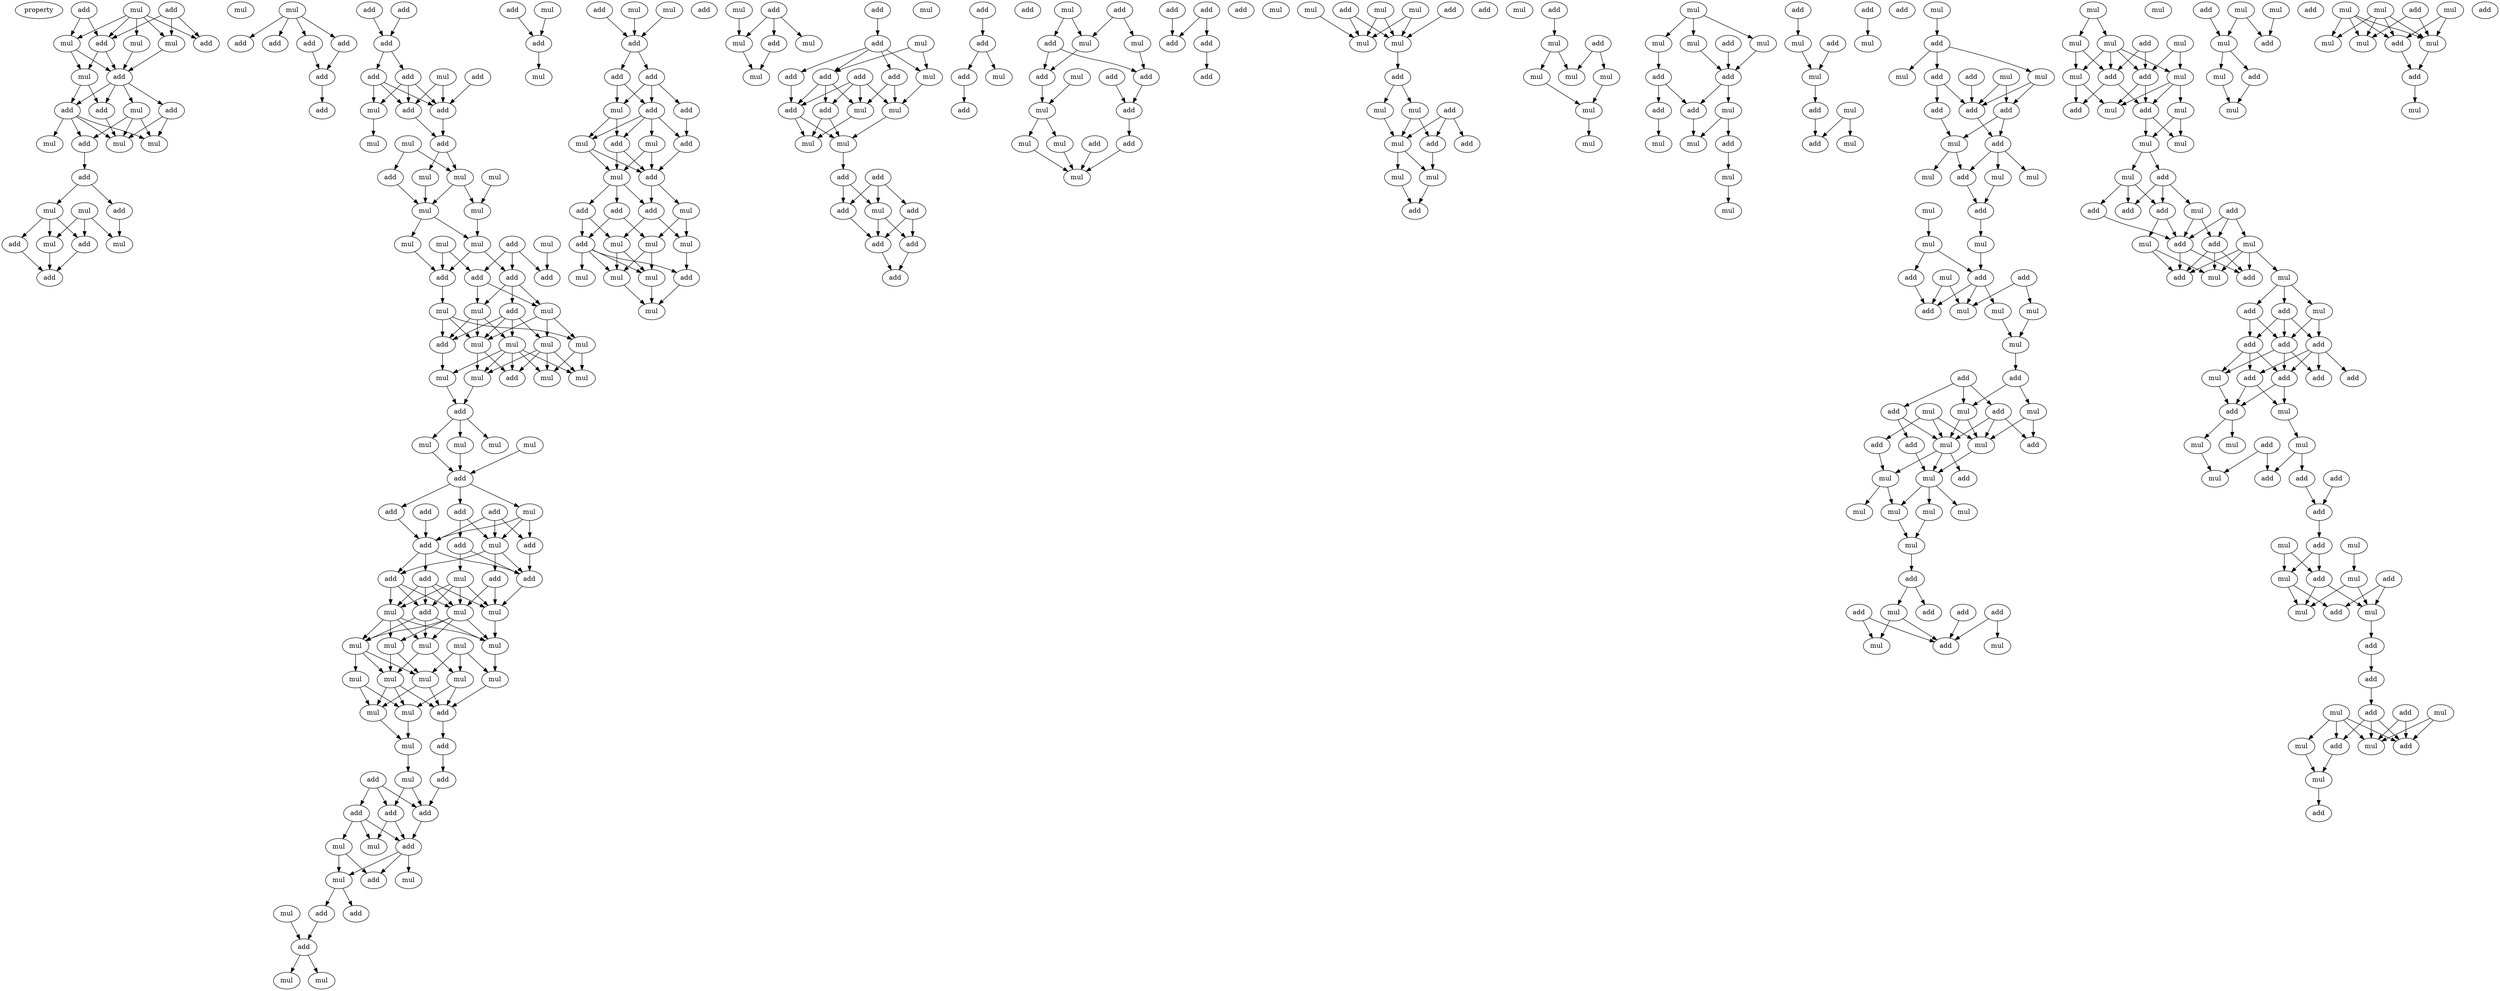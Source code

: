 digraph {
    node [fontcolor=black]
    property [mul=2,lf=1.6]
    0 [ label = add ];
    1 [ label = add ];
    2 [ label = mul ];
    3 [ label = add ];
    4 [ label = add ];
    5 [ label = mul ];
    6 [ label = mul ];
    7 [ label = mul ];
    8 [ label = mul ];
    9 [ label = add ];
    10 [ label = mul ];
    11 [ label = add ];
    12 [ label = add ];
    13 [ label = add ];
    14 [ label = mul ];
    15 [ label = mul ];
    16 [ label = mul ];
    17 [ label = mul ];
    18 [ label = add ];
    19 [ label = add ];
    20 [ label = mul ];
    21 [ label = add ];
    22 [ label = mul ];
    23 [ label = mul ];
    24 [ label = add ];
    25 [ label = mul ];
    26 [ label = add ];
    27 [ label = add ];
    28 [ label = mul ];
    29 [ label = add ];
    30 [ label = add ];
    31 [ label = add ];
    32 [ label = add ];
    33 [ label = add ];
    34 [ label = add ];
    35 [ label = add ];
    36 [ label = add ];
    37 [ label = add ];
    38 [ label = add ];
    39 [ label = add ];
    40 [ label = mul ];
    41 [ label = add ];
    42 [ label = mul ];
    43 [ label = add ];
    44 [ label = add ];
    45 [ label = add ];
    46 [ label = mul ];
    47 [ label = mul ];
    48 [ label = mul ];
    49 [ label = mul ];
    50 [ label = mul ];
    51 [ label = add ];
    52 [ label = mul ];
    53 [ label = mul ];
    54 [ label = mul ];
    55 [ label = mul ];
    56 [ label = mul ];
    57 [ label = mul ];
    58 [ label = add ];
    59 [ label = add ];
    60 [ label = add ];
    61 [ label = add ];
    62 [ label = add ];
    63 [ label = mul ];
    64 [ label = mul ];
    65 [ label = add ];
    66 [ label = mul ];
    67 [ label = mul ];
    68 [ label = mul ];
    69 [ label = mul ];
    70 [ label = mul ];
    71 [ label = add ];
    72 [ label = add ];
    73 [ label = mul ];
    74 [ label = mul ];
    75 [ label = mul ];
    76 [ label = mul ];
    77 [ label = add ];
    78 [ label = mul ];
    79 [ label = mul ];
    80 [ label = mul ];
    81 [ label = mul ];
    82 [ label = add ];
    83 [ label = add ];
    84 [ label = add ];
    85 [ label = add ];
    86 [ label = add ];
    87 [ label = mul ];
    88 [ label = add ];
    89 [ label = add ];
    90 [ label = add ];
    91 [ label = mul ];
    92 [ label = add ];
    93 [ label = add ];
    94 [ label = add ];
    95 [ label = add ];
    96 [ label = mul ];
    97 [ label = mul ];
    98 [ label = add ];
    99 [ label = mul ];
    100 [ label = mul ];
    101 [ label = mul ];
    102 [ label = mul ];
    103 [ label = mul ];
    104 [ label = mul ];
    105 [ label = mul ];
    106 [ label = mul ];
    107 [ label = mul ];
    108 [ label = mul ];
    109 [ label = mul ];
    110 [ label = mul ];
    111 [ label = mul ];
    112 [ label = mul ];
    113 [ label = add ];
    114 [ label = mul ];
    115 [ label = add ];
    116 [ label = add ];
    117 [ label = mul ];
    118 [ label = add ];
    119 [ label = add ];
    120 [ label = add ];
    121 [ label = add ];
    122 [ label = mul ];
    123 [ label = add ];
    124 [ label = mul ];
    125 [ label = mul ];
    126 [ label = add ];
    127 [ label = mul ];
    128 [ label = add ];
    129 [ label = mul ];
    130 [ label = add ];
    131 [ label = add ];
    132 [ label = mul ];
    133 [ label = add ];
    134 [ label = mul ];
    135 [ label = mul ];
    136 [ label = add ];
    137 [ label = mul ];
    138 [ label = add ];
    139 [ label = mul ];
    140 [ label = add ];
    141 [ label = mul ];
    142 [ label = add ];
    143 [ label = add ];
    144 [ label = add ];
    145 [ label = add ];
    146 [ label = add ];
    147 [ label = mul ];
    148 [ label = add ];
    149 [ label = add ];
    150 [ label = mul ];
    151 [ label = mul ];
    152 [ label = add ];
    153 [ label = mul ];
    154 [ label = add ];
    155 [ label = add ];
    156 [ label = mul ];
    157 [ label = add ];
    158 [ label = mul ];
    159 [ label = mul ];
    160 [ label = add ];
    161 [ label = mul ];
    162 [ label = mul ];
    163 [ label = add ];
    164 [ label = mul ];
    165 [ label = mul ];
    166 [ label = mul ];
    167 [ label = mul ];
    168 [ label = add ];
    169 [ label = add ];
    170 [ label = mul ];
    171 [ label = mul ];
    172 [ label = mul ];
    173 [ label = add ];
    174 [ label = mul ];
    175 [ label = add ];
    176 [ label = add ];
    177 [ label = add ];
    178 [ label = add ];
    179 [ label = mul ];
    180 [ label = add ];
    181 [ label = add ];
    182 [ label = mul ];
    183 [ label = mul ];
    184 [ label = add ];
    185 [ label = mul ];
    186 [ label = mul ];
    187 [ label = add ];
    188 [ label = add ];
    189 [ label = mul ];
    190 [ label = mul ];
    191 [ label = add ];
    192 [ label = add ];
    193 [ label = add ];
    194 [ label = add ];
    195 [ label = add ];
    196 [ label = add ];
    197 [ label = add ];
    198 [ label = add ];
    199 [ label = add ];
    200 [ label = mul ];
    201 [ label = add ];
    202 [ label = add ];
    203 [ label = mul ];
    204 [ label = add ];
    205 [ label = mul ];
    206 [ label = mul ];
    207 [ label = add ];
    208 [ label = add ];
    209 [ label = mul ];
    210 [ label = add ];
    211 [ label = mul ];
    212 [ label = add ];
    213 [ label = mul ];
    214 [ label = mul ];
    215 [ label = add ];
    216 [ label = add ];
    217 [ label = mul ];
    218 [ label = add ];
    219 [ label = add ];
    220 [ label = add ];
    221 [ label = add ];
    222 [ label = add ];
    223 [ label = add ];
    224 [ label = mul ];
    225 [ label = add ];
    226 [ label = mul ];
    227 [ label = add ];
    228 [ label = mul ];
    229 [ label = mul ];
    230 [ label = mul ];
    231 [ label = mul ];
    232 [ label = add ];
    233 [ label = mul ];
    234 [ label = mul ];
    235 [ label = add ];
    236 [ label = add ];
    237 [ label = add ];
    238 [ label = add ];
    239 [ label = mul ];
    240 [ label = mul ];
    241 [ label = mul ];
    242 [ label = mul ];
    243 [ label = add ];
    244 [ label = add ];
    245 [ label = mul ];
    246 [ label = add ];
    247 [ label = mul ];
    248 [ label = mul ];
    249 [ label = mul ];
    250 [ label = mul ];
    251 [ label = mul ];
    252 [ label = mul ];
    253 [ label = add ];
    254 [ label = mul ];
    255 [ label = mul ];
    256 [ label = mul ];
    257 [ label = add ];
    258 [ label = add ];
    259 [ label = add ];
    260 [ label = mul ];
    261 [ label = add ];
    262 [ label = add ];
    263 [ label = mul ];
    264 [ label = mul ];
    265 [ label = mul ];
    266 [ label = add ];
    267 [ label = mul ];
    268 [ label = add ];
    269 [ label = mul ];
    270 [ label = mul ];
    271 [ label = add ];
    272 [ label = add ];
    273 [ label = mul ];
    274 [ label = add ];
    275 [ label = mul ];
    276 [ label = add ];
    277 [ label = mul ];
    278 [ label = mul ];
    279 [ label = add ];
    280 [ label = mul ];
    281 [ label = add ];
    282 [ label = mul ];
    283 [ label = add ];
    284 [ label = mul ];
    285 [ label = add ];
    286 [ label = add ];
    287 [ label = add ];
    288 [ label = add ];
    289 [ label = mul ];
    290 [ label = add ];
    291 [ label = mul ];
    292 [ label = mul ];
    293 [ label = mul ];
    294 [ label = mul ];
    295 [ label = add ];
    296 [ label = mul ];
    297 [ label = mul ];
    298 [ label = add ];
    299 [ label = add ];
    300 [ label = add ];
    301 [ label = mul ];
    302 [ label = add ];
    303 [ label = mul ];
    304 [ label = mul ];
    305 [ label = mul ];
    306 [ label = mul ];
    307 [ label = add ];
    308 [ label = add ];
    309 [ label = add ];
    310 [ label = mul ];
    311 [ label = mul ];
    312 [ label = add ];
    313 [ label = mul ];
    314 [ label = add ];
    315 [ label = mul ];
    316 [ label = add ];
    317 [ label = add ];
    318 [ label = mul ];
    319 [ label = mul ];
    320 [ label = mul ];
    321 [ label = add ];
    322 [ label = mul ];
    323 [ label = mul ];
    324 [ label = mul ];
    325 [ label = mul ];
    326 [ label = mul ];
    327 [ label = add ];
    328 [ label = add ];
    329 [ label = add ];
    330 [ label = mul ];
    331 [ label = add ];
    332 [ label = add ];
    333 [ label = mul ];
    334 [ label = mul ];
    335 [ label = add ];
    336 [ label = mul ];
    337 [ label = mul ];
    338 [ label = mul ];
    339 [ label = add ];
    340 [ label = mul ];
    341 [ label = mul ];
    342 [ label = add ];
    343 [ label = add ];
    344 [ label = mul ];
    345 [ label = mul ];
    346 [ label = add ];
    347 [ label = mul ];
    348 [ label = add ];
    349 [ label = mul ];
    350 [ label = mul ];
    351 [ label = mul ];
    352 [ label = mul ];
    353 [ label = add ];
    354 [ label = add ];
    355 [ label = add ];
    356 [ label = mul ];
    357 [ label = add ];
    358 [ label = add ];
    359 [ label = add ];
    360 [ label = mul ];
    361 [ label = add ];
    362 [ label = mul ];
    363 [ label = add ];
    364 [ label = add ];
    365 [ label = mul ];
    366 [ label = mul ];
    367 [ label = add ];
    368 [ label = mul ];
    369 [ label = add ];
    370 [ label = add ];
    371 [ label = add ];
    372 [ label = add ];
    373 [ label = add ];
    374 [ label = add ];
    375 [ label = add ];
    376 [ label = mul ];
    377 [ label = add ];
    378 [ label = add ];
    379 [ label = mul ];
    380 [ label = mul ];
    381 [ label = add ];
    382 [ label = mul ];
    383 [ label = mul ];
    384 [ label = add ];
    385 [ label = add ];
    386 [ label = add ];
    387 [ label = mul ];
    388 [ label = add ];
    389 [ label = mul ];
    390 [ label = mul ];
    391 [ label = add ];
    392 [ label = mul ];
    393 [ label = add ];
    394 [ label = add ];
    395 [ label = mul ];
    396 [ label = mul ];
    397 [ label = mul ];
    398 [ label = add ];
    399 [ label = add ];
    400 [ label = add ];
    401 [ label = add ];
    402 [ label = mul ];
    403 [ label = mul ];
    404 [ label = add ];
    405 [ label = add ];
    406 [ label = mul ];
    407 [ label = add ];
    408 [ label = mul ];
    409 [ label = mul ];
    410 [ label = add ];
    411 [ label = add ];
    412 [ label = mul ];
    413 [ label = mul ];
    414 [ label = add ];
    415 [ label = add ];
    416 [ label = mul ];
    417 [ label = mul ];
    418 [ label = add ];
    419 [ label = mul ];
    420 [ label = mul ];
    421 [ label = add ];
    422 [ label = mul ];
    423 [ label = add ];
    424 [ label = mul ];
    425 [ label = mul ];
    426 [ label = mul ];
    427 [ label = add ];
    428 [ label = mul ];
    429 [ label = add ];
    430 [ label = mul ];
    0 -> 3 [ name = 0 ];
    0 -> 6 [ name = 1 ];
    1 -> 3 [ name = 2 ];
    1 -> 4 [ name = 3 ];
    1 -> 5 [ name = 4 ];
    2 -> 3 [ name = 5 ];
    2 -> 4 [ name = 6 ];
    2 -> 5 [ name = 7 ];
    2 -> 6 [ name = 8 ];
    2 -> 7 [ name = 9 ];
    3 -> 8 [ name = 10 ];
    3 -> 9 [ name = 11 ];
    5 -> 9 [ name = 12 ];
    6 -> 8 [ name = 13 ];
    6 -> 9 [ name = 14 ];
    7 -> 9 [ name = 15 ];
    8 -> 11 [ name = 16 ];
    8 -> 12 [ name = 17 ];
    9 -> 10 [ name = 18 ];
    9 -> 11 [ name = 19 ];
    9 -> 12 [ name = 20 ];
    9 -> 13 [ name = 21 ];
    10 -> 14 [ name = 22 ];
    10 -> 16 [ name = 23 ];
    10 -> 18 [ name = 24 ];
    11 -> 14 [ name = 25 ];
    11 -> 16 [ name = 26 ];
    11 -> 17 [ name = 27 ];
    11 -> 18 [ name = 28 ];
    12 -> 14 [ name = 29 ];
    13 -> 14 [ name = 30 ];
    13 -> 16 [ name = 31 ];
    18 -> 19 [ name = 32 ];
    19 -> 21 [ name = 33 ];
    19 -> 22 [ name = 34 ];
    20 -> 23 [ name = 35 ];
    20 -> 25 [ name = 36 ];
    20 -> 26 [ name = 37 ];
    21 -> 25 [ name = 38 ];
    22 -> 23 [ name = 39 ];
    22 -> 24 [ name = 40 ];
    22 -> 26 [ name = 41 ];
    23 -> 27 [ name = 42 ];
    24 -> 27 [ name = 43 ];
    26 -> 27 [ name = 44 ];
    28 -> 29 [ name = 45 ];
    28 -> 30 [ name = 46 ];
    28 -> 31 [ name = 47 ];
    28 -> 32 [ name = 48 ];
    31 -> 33 [ name = 49 ];
    32 -> 33 [ name = 50 ];
    33 -> 34 [ name = 51 ];
    35 -> 37 [ name = 52 ];
    36 -> 37 [ name = 53 ];
    37 -> 38 [ name = 54 ];
    37 -> 39 [ name = 55 ];
    38 -> 42 [ name = 56 ];
    38 -> 43 [ name = 57 ];
    38 -> 44 [ name = 58 ];
    39 -> 42 [ name = 59 ];
    39 -> 43 [ name = 60 ];
    39 -> 44 [ name = 61 ];
    40 -> 43 [ name = 62 ];
    40 -> 44 [ name = 63 ];
    41 -> 44 [ name = 64 ];
    42 -> 46 [ name = 65 ];
    43 -> 45 [ name = 66 ];
    44 -> 45 [ name = 67 ];
    45 -> 48 [ name = 68 ];
    45 -> 50 [ name = 69 ];
    47 -> 48 [ name = 70 ];
    47 -> 51 [ name = 71 ];
    48 -> 52 [ name = 72 ];
    48 -> 53 [ name = 73 ];
    49 -> 53 [ name = 74 ];
    50 -> 52 [ name = 75 ];
    51 -> 52 [ name = 76 ];
    52 -> 54 [ name = 77 ];
    52 -> 55 [ name = 78 ];
    53 -> 54 [ name = 79 ];
    54 -> 59 [ name = 80 ];
    54 -> 61 [ name = 81 ];
    55 -> 61 [ name = 82 ];
    56 -> 61 [ name = 83 ];
    56 -> 62 [ name = 84 ];
    57 -> 60 [ name = 85 ];
    58 -> 59 [ name = 86 ];
    58 -> 60 [ name = 87 ];
    58 -> 62 [ name = 88 ];
    59 -> 63 [ name = 89 ];
    59 -> 65 [ name = 90 ];
    59 -> 66 [ name = 91 ];
    61 -> 64 [ name = 92 ];
    62 -> 63 [ name = 93 ];
    62 -> 66 [ name = 94 ];
    63 -> 67 [ name = 95 ];
    63 -> 68 [ name = 96 ];
    63 -> 69 [ name = 97 ];
    64 -> 67 [ name = 98 ];
    64 -> 68 [ name = 99 ];
    64 -> 71 [ name = 100 ];
    65 -> 67 [ name = 101 ];
    65 -> 69 [ name = 102 ];
    65 -> 70 [ name = 103 ];
    65 -> 71 [ name = 104 ];
    66 -> 67 [ name = 105 ];
    66 -> 70 [ name = 106 ];
    66 -> 71 [ name = 107 ];
    67 -> 72 [ name = 108 ];
    67 -> 74 [ name = 109 ];
    68 -> 73 [ name = 110 ];
    68 -> 76 [ name = 111 ];
    69 -> 72 [ name = 112 ];
    69 -> 73 [ name = 113 ];
    69 -> 74 [ name = 114 ];
    69 -> 76 [ name = 115 ];
    70 -> 72 [ name = 116 ];
    70 -> 73 [ name = 117 ];
    70 -> 74 [ name = 118 ];
    70 -> 75 [ name = 119 ];
    70 -> 76 [ name = 120 ];
    71 -> 75 [ name = 121 ];
    74 -> 77 [ name = 122 ];
    75 -> 77 [ name = 123 ];
    77 -> 79 [ name = 124 ];
    77 -> 80 [ name = 125 ];
    77 -> 81 [ name = 126 ];
    78 -> 82 [ name = 127 ];
    79 -> 82 [ name = 128 ];
    81 -> 82 [ name = 129 ];
    82 -> 84 [ name = 130 ];
    82 -> 85 [ name = 131 ];
    82 -> 87 [ name = 132 ];
    83 -> 88 [ name = 133 ];
    83 -> 90 [ name = 134 ];
    83 -> 91 [ name = 135 ];
    84 -> 89 [ name = 136 ];
    84 -> 91 [ name = 137 ];
    85 -> 88 [ name = 138 ];
    86 -> 88 [ name = 139 ];
    87 -> 88 [ name = 140 ];
    87 -> 90 [ name = 141 ];
    87 -> 91 [ name = 142 ];
    88 -> 93 [ name = 143 ];
    88 -> 94 [ name = 144 ];
    88 -> 95 [ name = 145 ];
    89 -> 93 [ name = 146 ];
    89 -> 96 [ name = 147 ];
    90 -> 93 [ name = 148 ];
    91 -> 92 [ name = 149 ];
    91 -> 93 [ name = 150 ];
    91 -> 94 [ name = 151 ];
    92 -> 97 [ name = 152 ];
    92 -> 99 [ name = 153 ];
    93 -> 97 [ name = 154 ];
    94 -> 98 [ name = 155 ];
    94 -> 99 [ name = 156 ];
    94 -> 100 [ name = 157 ];
    95 -> 97 [ name = 158 ];
    95 -> 98 [ name = 159 ];
    95 -> 99 [ name = 160 ];
    95 -> 100 [ name = 161 ];
    96 -> 97 [ name = 162 ];
    96 -> 98 [ name = 163 ];
    96 -> 99 [ name = 164 ];
    96 -> 100 [ name = 165 ];
    97 -> 105 [ name = 166 ];
    98 -> 101 [ name = 167 ];
    98 -> 104 [ name = 168 ];
    98 -> 105 [ name = 169 ];
    99 -> 101 [ name = 170 ];
    99 -> 103 [ name = 171 ];
    99 -> 104 [ name = 172 ];
    99 -> 105 [ name = 173 ];
    100 -> 101 [ name = 174 ];
    100 -> 103 [ name = 175 ];
    100 -> 104 [ name = 176 ];
    100 -> 105 [ name = 177 ];
    101 -> 106 [ name = 178 ];
    101 -> 108 [ name = 179 ];
    101 -> 109 [ name = 180 ];
    102 -> 106 [ name = 181 ];
    102 -> 107 [ name = 182 ];
    102 -> 110 [ name = 183 ];
    103 -> 106 [ name = 184 ];
    103 -> 109 [ name = 185 ];
    104 -> 109 [ name = 186 ];
    104 -> 110 [ name = 187 ];
    105 -> 107 [ name = 188 ];
    106 -> 111 [ name = 189 ];
    106 -> 113 [ name = 190 ];
    107 -> 113 [ name = 191 ];
    108 -> 111 [ name = 192 ];
    108 -> 112 [ name = 193 ];
    109 -> 111 [ name = 194 ];
    109 -> 112 [ name = 195 ];
    109 -> 113 [ name = 196 ];
    110 -> 112 [ name = 197 ];
    110 -> 113 [ name = 198 ];
    111 -> 114 [ name = 199 ];
    112 -> 114 [ name = 200 ];
    113 -> 115 [ name = 201 ];
    114 -> 117 [ name = 202 ];
    115 -> 118 [ name = 203 ];
    116 -> 119 [ name = 204 ];
    116 -> 120 [ name = 205 ];
    116 -> 121 [ name = 206 ];
    117 -> 120 [ name = 207 ];
    117 -> 121 [ name = 208 ];
    118 -> 121 [ name = 209 ];
    119 -> 122 [ name = 210 ];
    119 -> 123 [ name = 211 ];
    119 -> 124 [ name = 212 ];
    120 -> 123 [ name = 213 ];
    120 -> 124 [ name = 214 ];
    121 -> 123 [ name = 215 ];
    122 -> 125 [ name = 216 ];
    122 -> 126 [ name = 217 ];
    123 -> 125 [ name = 218 ];
    123 -> 126 [ name = 219 ];
    123 -> 127 [ name = 220 ];
    125 -> 128 [ name = 221 ];
    125 -> 130 [ name = 222 ];
    129 -> 131 [ name = 223 ];
    130 -> 131 [ name = 224 ];
    131 -> 132 [ name = 225 ];
    131 -> 135 [ name = 226 ];
    133 -> 136 [ name = 227 ];
    134 -> 136 [ name = 228 ];
    136 -> 137 [ name = 229 ];
    138 -> 142 [ name = 230 ];
    139 -> 142 [ name = 231 ];
    141 -> 142 [ name = 232 ];
    142 -> 143 [ name = 233 ];
    142 -> 144 [ name = 234 ];
    143 -> 146 [ name = 235 ];
    143 -> 147 [ name = 236 ];
    144 -> 145 [ name = 237 ];
    144 -> 146 [ name = 238 ];
    144 -> 147 [ name = 239 ];
    145 -> 148 [ name = 240 ];
    146 -> 148 [ name = 241 ];
    146 -> 149 [ name = 242 ];
    146 -> 150 [ name = 243 ];
    146 -> 151 [ name = 244 ];
    147 -> 149 [ name = 245 ];
    147 -> 150 [ name = 246 ];
    148 -> 152 [ name = 247 ];
    149 -> 152 [ name = 248 ];
    149 -> 153 [ name = 249 ];
    150 -> 152 [ name = 250 ];
    150 -> 153 [ name = 251 ];
    151 -> 152 [ name = 252 ];
    151 -> 153 [ name = 253 ];
    152 -> 155 [ name = 254 ];
    152 -> 156 [ name = 255 ];
    153 -> 154 [ name = 256 ];
    153 -> 155 [ name = 257 ];
    153 -> 157 [ name = 258 ];
    154 -> 159 [ name = 259 ];
    154 -> 160 [ name = 260 ];
    155 -> 158 [ name = 261 ];
    155 -> 161 [ name = 262 ];
    156 -> 158 [ name = 263 ];
    156 -> 159 [ name = 264 ];
    157 -> 160 [ name = 265 ];
    157 -> 161 [ name = 266 ];
    158 -> 163 [ name = 267 ];
    159 -> 164 [ name = 268 ];
    159 -> 165 [ name = 269 ];
    160 -> 162 [ name = 270 ];
    160 -> 163 [ name = 271 ];
    160 -> 164 [ name = 272 ];
    160 -> 165 [ name = 273 ];
    161 -> 164 [ name = 274 ];
    161 -> 165 [ name = 275 ];
    163 -> 166 [ name = 276 ];
    164 -> 166 [ name = 277 ];
    165 -> 166 [ name = 278 ];
    167 -> 171 [ name = 279 ];
    168 -> 169 [ name = 280 ];
    168 -> 170 [ name = 281 ];
    168 -> 171 [ name = 282 ];
    169 -> 172 [ name = 283 ];
    171 -> 172 [ name = 284 ];
    173 -> 175 [ name = 285 ];
    174 -> 176 [ name = 286 ];
    174 -> 179 [ name = 287 ];
    175 -> 176 [ name = 288 ];
    175 -> 177 [ name = 289 ];
    175 -> 178 [ name = 290 ];
    175 -> 179 [ name = 291 ];
    176 -> 181 [ name = 292 ];
    176 -> 182 [ name = 293 ];
    176 -> 184 [ name = 294 ];
    177 -> 182 [ name = 295 ];
    177 -> 183 [ name = 296 ];
    178 -> 181 [ name = 297 ];
    179 -> 183 [ name = 298 ];
    180 -> 181 [ name = 299 ];
    180 -> 182 [ name = 300 ];
    180 -> 183 [ name = 301 ];
    180 -> 184 [ name = 302 ];
    181 -> 185 [ name = 303 ];
    181 -> 186 [ name = 304 ];
    182 -> 186 [ name = 305 ];
    183 -> 185 [ name = 306 ];
    184 -> 185 [ name = 307 ];
    184 -> 186 [ name = 308 ];
    185 -> 188 [ name = 309 ];
    187 -> 190 [ name = 310 ];
    187 -> 191 [ name = 311 ];
    187 -> 192 [ name = 312 ];
    188 -> 190 [ name = 313 ];
    188 -> 192 [ name = 314 ];
    190 -> 193 [ name = 315 ];
    190 -> 194 [ name = 316 ];
    191 -> 193 [ name = 317 ];
    191 -> 194 [ name = 318 ];
    192 -> 194 [ name = 319 ];
    193 -> 195 [ name = 320 ];
    194 -> 195 [ name = 321 ];
    196 -> 198 [ name = 322 ];
    198 -> 199 [ name = 323 ];
    198 -> 200 [ name = 324 ];
    199 -> 201 [ name = 325 ];
    202 -> 205 [ name = 326 ];
    202 -> 206 [ name = 327 ];
    203 -> 204 [ name = 328 ];
    203 -> 206 [ name = 329 ];
    204 -> 207 [ name = 330 ];
    204 -> 210 [ name = 331 ];
    205 -> 210 [ name = 332 ];
    206 -> 207 [ name = 333 ];
    207 -> 211 [ name = 334 ];
    208 -> 212 [ name = 335 ];
    209 -> 211 [ name = 336 ];
    210 -> 212 [ name = 337 ];
    211 -> 213 [ name = 338 ];
    211 -> 214 [ name = 339 ];
    212 -> 216 [ name = 340 ];
    213 -> 217 [ name = 341 ];
    214 -> 217 [ name = 342 ];
    215 -> 217 [ name = 343 ];
    216 -> 217 [ name = 344 ];
    218 -> 221 [ name = 345 ];
    218 -> 222 [ name = 346 ];
    220 -> 221 [ name = 347 ];
    222 -> 223 [ name = 348 ];
    225 -> 230 [ name = 349 ];
    225 -> 231 [ name = 350 ];
    226 -> 230 [ name = 351 ];
    227 -> 231 [ name = 352 ];
    228 -> 230 [ name = 353 ];
    228 -> 231 [ name = 354 ];
    229 -> 230 [ name = 355 ];
    229 -> 231 [ name = 356 ];
    231 -> 232 [ name = 357 ];
    232 -> 233 [ name = 358 ];
    232 -> 234 [ name = 359 ];
    233 -> 239 [ name = 360 ];
    234 -> 238 [ name = 361 ];
    234 -> 239 [ name = 362 ];
    235 -> 236 [ name = 363 ];
    235 -> 238 [ name = 364 ];
    235 -> 239 [ name = 365 ];
    238 -> 241 [ name = 366 ];
    239 -> 240 [ name = 367 ];
    239 -> 241 [ name = 368 ];
    240 -> 243 [ name = 369 ];
    241 -> 243 [ name = 370 ];
    244 -> 245 [ name = 371 ];
    245 -> 247 [ name = 372 ];
    245 -> 248 [ name = 373 ];
    246 -> 247 [ name = 374 ];
    246 -> 249 [ name = 375 ];
    248 -> 250 [ name = 376 ];
    249 -> 250 [ name = 377 ];
    250 -> 252 [ name = 378 ];
    251 -> 254 [ name = 379 ];
    251 -> 255 [ name = 380 ];
    251 -> 256 [ name = 381 ];
    253 -> 257 [ name = 382 ];
    254 -> 257 [ name = 383 ];
    255 -> 257 [ name = 384 ];
    256 -> 258 [ name = 385 ];
    257 -> 259 [ name = 386 ];
    257 -> 260 [ name = 387 ];
    258 -> 259 [ name = 388 ];
    258 -> 261 [ name = 389 ];
    259 -> 264 [ name = 390 ];
    260 -> 262 [ name = 391 ];
    260 -> 264 [ name = 392 ];
    261 -> 263 [ name = 393 ];
    262 -> 265 [ name = 394 ];
    265 -> 267 [ name = 395 ];
    266 -> 269 [ name = 396 ];
    268 -> 270 [ name = 397 ];
    269 -> 270 [ name = 398 ];
    270 -> 271 [ name = 399 ];
    271 -> 274 [ name = 400 ];
    272 -> 275 [ name = 401 ];
    273 -> 274 [ name = 402 ];
    273 -> 277 [ name = 403 ];
    278 -> 279 [ name = 404 ];
    279 -> 280 [ name = 405 ];
    279 -> 283 [ name = 406 ];
    279 -> 284 [ name = 407 ];
    280 -> 285 [ name = 408 ];
    280 -> 287 [ name = 409 ];
    281 -> 287 [ name = 410 ];
    282 -> 285 [ name = 411 ];
    282 -> 287 [ name = 412 ];
    283 -> 286 [ name = 413 ];
    283 -> 287 [ name = 414 ];
    285 -> 288 [ name = 415 ];
    285 -> 289 [ name = 416 ];
    286 -> 289 [ name = 417 ];
    287 -> 288 [ name = 418 ];
    288 -> 290 [ name = 419 ];
    288 -> 292 [ name = 420 ];
    288 -> 293 [ name = 421 ];
    289 -> 290 [ name = 422 ];
    289 -> 291 [ name = 423 ];
    290 -> 295 [ name = 424 ];
    292 -> 295 [ name = 425 ];
    294 -> 297 [ name = 426 ];
    295 -> 296 [ name = 427 ];
    296 -> 300 [ name = 428 ];
    297 -> 298 [ name = 429 ];
    297 -> 300 [ name = 430 ];
    298 -> 302 [ name = 431 ];
    299 -> 303 [ name = 432 ];
    299 -> 304 [ name = 433 ];
    300 -> 302 [ name = 434 ];
    300 -> 303 [ name = 435 ];
    300 -> 305 [ name = 436 ];
    301 -> 302 [ name = 437 ];
    301 -> 303 [ name = 438 ];
    304 -> 306 [ name = 439 ];
    305 -> 306 [ name = 440 ];
    306 -> 307 [ name = 441 ];
    307 -> 310 [ name = 442 ];
    307 -> 313 [ name = 443 ];
    308 -> 309 [ name = 444 ];
    308 -> 310 [ name = 445 ];
    308 -> 312 [ name = 446 ];
    309 -> 315 [ name = 447 ];
    309 -> 316 [ name = 448 ];
    309 -> 318 [ name = 449 ];
    310 -> 315 [ name = 450 ];
    310 -> 318 [ name = 451 ];
    311 -> 314 [ name = 452 ];
    311 -> 315 [ name = 453 ];
    311 -> 318 [ name = 454 ];
    312 -> 315 [ name = 455 ];
    312 -> 317 [ name = 456 ];
    313 -> 316 [ name = 457 ];
    313 -> 318 [ name = 458 ];
    314 -> 320 [ name = 459 ];
    315 -> 319 [ name = 460 ];
    315 -> 320 [ name = 461 ];
    315 -> 321 [ name = 462 ];
    317 -> 319 [ name = 463 ];
    318 -> 319 [ name = 464 ];
    319 -> 323 [ name = 465 ];
    319 -> 324 [ name = 466 ];
    319 -> 325 [ name = 467 ];
    320 -> 322 [ name = 468 ];
    320 -> 325 [ name = 469 ];
    323 -> 326 [ name = 470 ];
    325 -> 326 [ name = 471 ];
    326 -> 327 [ name = 472 ];
    327 -> 330 [ name = 473 ];
    327 -> 332 [ name = 474 ];
    328 -> 335 [ name = 475 ];
    329 -> 333 [ name = 476 ];
    329 -> 335 [ name = 477 ];
    330 -> 334 [ name = 478 ];
    330 -> 335 [ name = 479 ];
    331 -> 334 [ name = 480 ];
    331 -> 335 [ name = 481 ];
    336 -> 338 [ name = 482 ];
    336 -> 341 [ name = 483 ];
    337 -> 342 [ name = 484 ];
    337 -> 345 [ name = 485 ];
    338 -> 343 [ name = 486 ];
    338 -> 344 [ name = 487 ];
    339 -> 342 [ name = 488 ];
    339 -> 343 [ name = 489 ];
    341 -> 342 [ name = 490 ];
    341 -> 343 [ name = 491 ];
    341 -> 344 [ name = 492 ];
    341 -> 345 [ name = 493 ];
    342 -> 348 [ name = 494 ];
    342 -> 349 [ name = 495 ];
    343 -> 346 [ name = 496 ];
    343 -> 348 [ name = 497 ];
    344 -> 346 [ name = 498 ];
    344 -> 349 [ name = 499 ];
    345 -> 347 [ name = 500 ];
    345 -> 348 [ name = 501 ];
    345 -> 349 [ name = 502 ];
    347 -> 350 [ name = 503 ];
    347 -> 351 [ name = 504 ];
    348 -> 350 [ name = 505 ];
    348 -> 351 [ name = 506 ];
    350 -> 352 [ name = 507 ];
    350 -> 353 [ name = 508 ];
    352 -> 354 [ name = 509 ];
    352 -> 357 [ name = 510 ];
    352 -> 358 [ name = 511 ];
    353 -> 354 [ name = 512 ];
    353 -> 356 [ name = 513 ];
    353 -> 358 [ name = 514 ];
    355 -> 359 [ name = 515 ];
    355 -> 360 [ name = 516 ];
    355 -> 361 [ name = 517 ];
    356 -> 359 [ name = 518 ];
    356 -> 361 [ name = 519 ];
    357 -> 359 [ name = 520 ];
    358 -> 359 [ name = 521 ];
    358 -> 362 [ name = 522 ];
    359 -> 363 [ name = 523 ];
    359 -> 364 [ name = 524 ];
    360 -> 363 [ name = 525 ];
    360 -> 364 [ name = 526 ];
    360 -> 365 [ name = 527 ];
    360 -> 366 [ name = 528 ];
    361 -> 363 [ name = 529 ];
    361 -> 364 [ name = 530 ];
    361 -> 365 [ name = 531 ];
    362 -> 364 [ name = 532 ];
    362 -> 365 [ name = 533 ];
    366 -> 367 [ name = 534 ];
    366 -> 368 [ name = 535 ];
    366 -> 369 [ name = 536 ];
    367 -> 370 [ name = 537 ];
    367 -> 371 [ name = 538 ];
    368 -> 371 [ name = 539 ];
    368 -> 372 [ name = 540 ];
    369 -> 370 [ name = 541 ];
    369 -> 371 [ name = 542 ];
    369 -> 372 [ name = 543 ];
    370 -> 374 [ name = 544 ];
    370 -> 375 [ name = 545 ];
    370 -> 376 [ name = 546 ];
    371 -> 373 [ name = 547 ];
    371 -> 375 [ name = 548 ];
    371 -> 376 [ name = 549 ];
    372 -> 373 [ name = 550 ];
    372 -> 374 [ name = 551 ];
    372 -> 375 [ name = 552 ];
    372 -> 377 [ name = 553 ];
    374 -> 378 [ name = 554 ];
    374 -> 379 [ name = 555 ];
    375 -> 378 [ name = 556 ];
    375 -> 379 [ name = 557 ];
    376 -> 378 [ name = 558 ];
    378 -> 380 [ name = 559 ];
    378 -> 383 [ name = 560 ];
    379 -> 382 [ name = 561 ];
    380 -> 387 [ name = 562 ];
    381 -> 385 [ name = 563 ];
    381 -> 387 [ name = 564 ];
    382 -> 385 [ name = 565 ];
    382 -> 386 [ name = 566 ];
    384 -> 388 [ name = 567 ];
    386 -> 388 [ name = 568 ];
    388 -> 391 [ name = 569 ];
    389 -> 392 [ name = 570 ];
    389 -> 393 [ name = 571 ];
    390 -> 395 [ name = 572 ];
    391 -> 392 [ name = 573 ];
    391 -> 393 [ name = 574 ];
    392 -> 396 [ name = 575 ];
    392 -> 398 [ name = 576 ];
    393 -> 396 [ name = 577 ];
    393 -> 397 [ name = 578 ];
    394 -> 397 [ name = 579 ];
    394 -> 398 [ name = 580 ];
    395 -> 396 [ name = 581 ];
    395 -> 397 [ name = 582 ];
    397 -> 399 [ name = 583 ];
    399 -> 400 [ name = 584 ];
    400 -> 404 [ name = 585 ];
    401 -> 406 [ name = 586 ];
    401 -> 407 [ name = 587 ];
    402 -> 405 [ name = 588 ];
    402 -> 406 [ name = 589 ];
    402 -> 407 [ name = 590 ];
    402 -> 408 [ name = 591 ];
    403 -> 406 [ name = 592 ];
    403 -> 407 [ name = 593 ];
    404 -> 405 [ name = 594 ];
    404 -> 406 [ name = 595 ];
    404 -> 407 [ name = 596 ];
    405 -> 409 [ name = 597 ];
    408 -> 409 [ name = 598 ];
    409 -> 410 [ name = 599 ];
    411 -> 416 [ name = 600 ];
    412 -> 415 [ name = 601 ];
    412 -> 416 [ name = 602 ];
    413 -> 415 [ name = 603 ];
    416 -> 417 [ name = 604 ];
    416 -> 418 [ name = 605 ];
    417 -> 419 [ name = 606 ];
    418 -> 419 [ name = 607 ];
    420 -> 425 [ name = 608 ];
    420 -> 426 [ name = 609 ];
    420 -> 427 [ name = 610 ];
    420 -> 428 [ name = 611 ];
    421 -> 426 [ name = 612 ];
    421 -> 428 [ name = 613 ];
    422 -> 425 [ name = 614 ];
    422 -> 426 [ name = 615 ];
    422 -> 427 [ name = 616 ];
    422 -> 428 [ name = 617 ];
    424 -> 427 [ name = 618 ];
    424 -> 428 [ name = 619 ];
    427 -> 429 [ name = 620 ];
    428 -> 429 [ name = 621 ];
    429 -> 430 [ name = 622 ];
}
